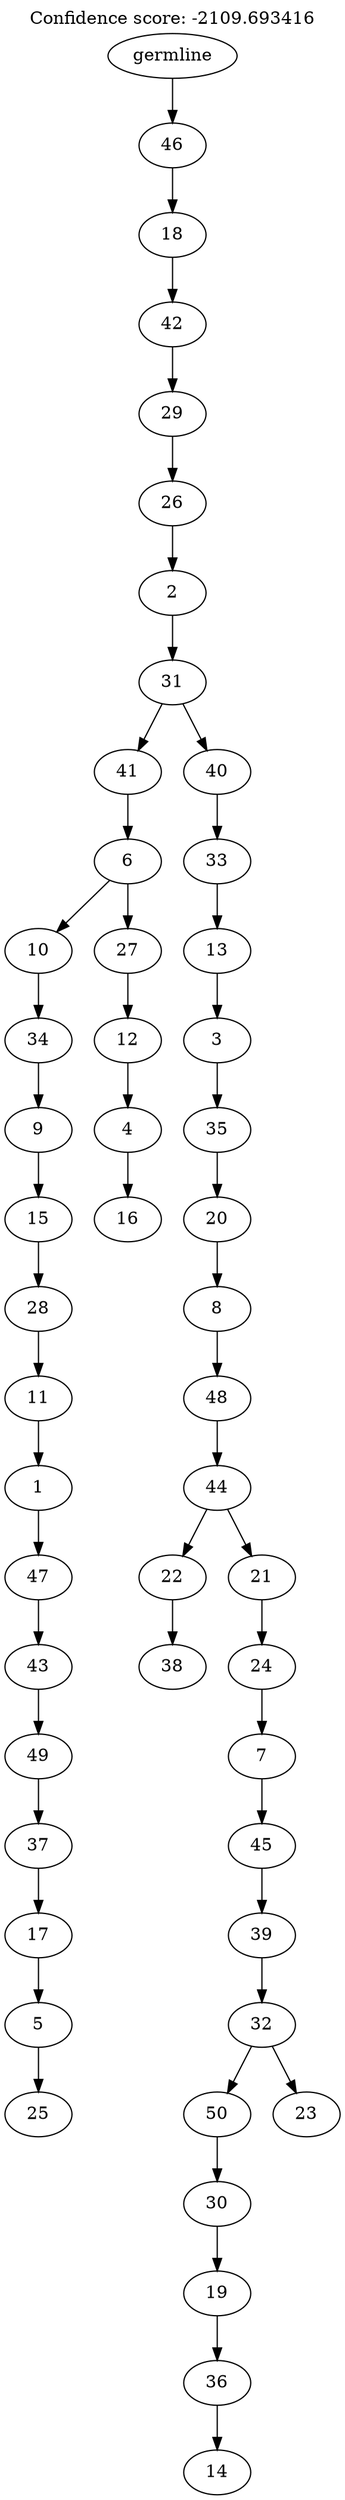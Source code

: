 digraph g {
	"49" -> "50";
	"50" [label="25"];
	"48" -> "49";
	"49" [label="5"];
	"47" -> "48";
	"48" [label="17"];
	"46" -> "47";
	"47" [label="37"];
	"45" -> "46";
	"46" [label="49"];
	"44" -> "45";
	"45" [label="43"];
	"43" -> "44";
	"44" [label="47"];
	"42" -> "43";
	"43" [label="1"];
	"41" -> "42";
	"42" [label="11"];
	"40" -> "41";
	"41" [label="28"];
	"39" -> "40";
	"40" [label="15"];
	"38" -> "39";
	"39" [label="9"];
	"37" -> "38";
	"38" [label="34"];
	"35" -> "36";
	"36" [label="16"];
	"34" -> "35";
	"35" [label="4"];
	"33" -> "34";
	"34" [label="12"];
	"32" -> "33";
	"33" [label="27"];
	"32" -> "37";
	"37" [label="10"];
	"31" -> "32";
	"32" [label="6"];
	"29" -> "30";
	"30" [label="38"];
	"26" -> "27";
	"27" [label="14"];
	"25" -> "26";
	"26" [label="36"];
	"24" -> "25";
	"25" [label="19"];
	"23" -> "24";
	"24" [label="30"];
	"22" -> "23";
	"23" [label="50"];
	"22" -> "28";
	"28" [label="23"];
	"21" -> "22";
	"22" [label="32"];
	"20" -> "21";
	"21" [label="39"];
	"19" -> "20";
	"20" [label="45"];
	"18" -> "19";
	"19" [label="7"];
	"17" -> "18";
	"18" [label="24"];
	"16" -> "17";
	"17" [label="21"];
	"16" -> "29";
	"29" [label="22"];
	"15" -> "16";
	"16" [label="44"];
	"14" -> "15";
	"15" [label="48"];
	"13" -> "14";
	"14" [label="8"];
	"12" -> "13";
	"13" [label="20"];
	"11" -> "12";
	"12" [label="35"];
	"10" -> "11";
	"11" [label="3"];
	"9" -> "10";
	"10" [label="13"];
	"8" -> "9";
	"9" [label="33"];
	"7" -> "8";
	"8" [label="40"];
	"7" -> "31";
	"31" [label="41"];
	"6" -> "7";
	"7" [label="31"];
	"5" -> "6";
	"6" [label="2"];
	"4" -> "5";
	"5" [label="26"];
	"3" -> "4";
	"4" [label="29"];
	"2" -> "3";
	"3" [label="42"];
	"1" -> "2";
	"2" [label="18"];
	"0" -> "1";
	"1" [label="46"];
	"0" [label="germline"];
	labelloc="t";
	label="Confidence score: -2109.693416";
}
